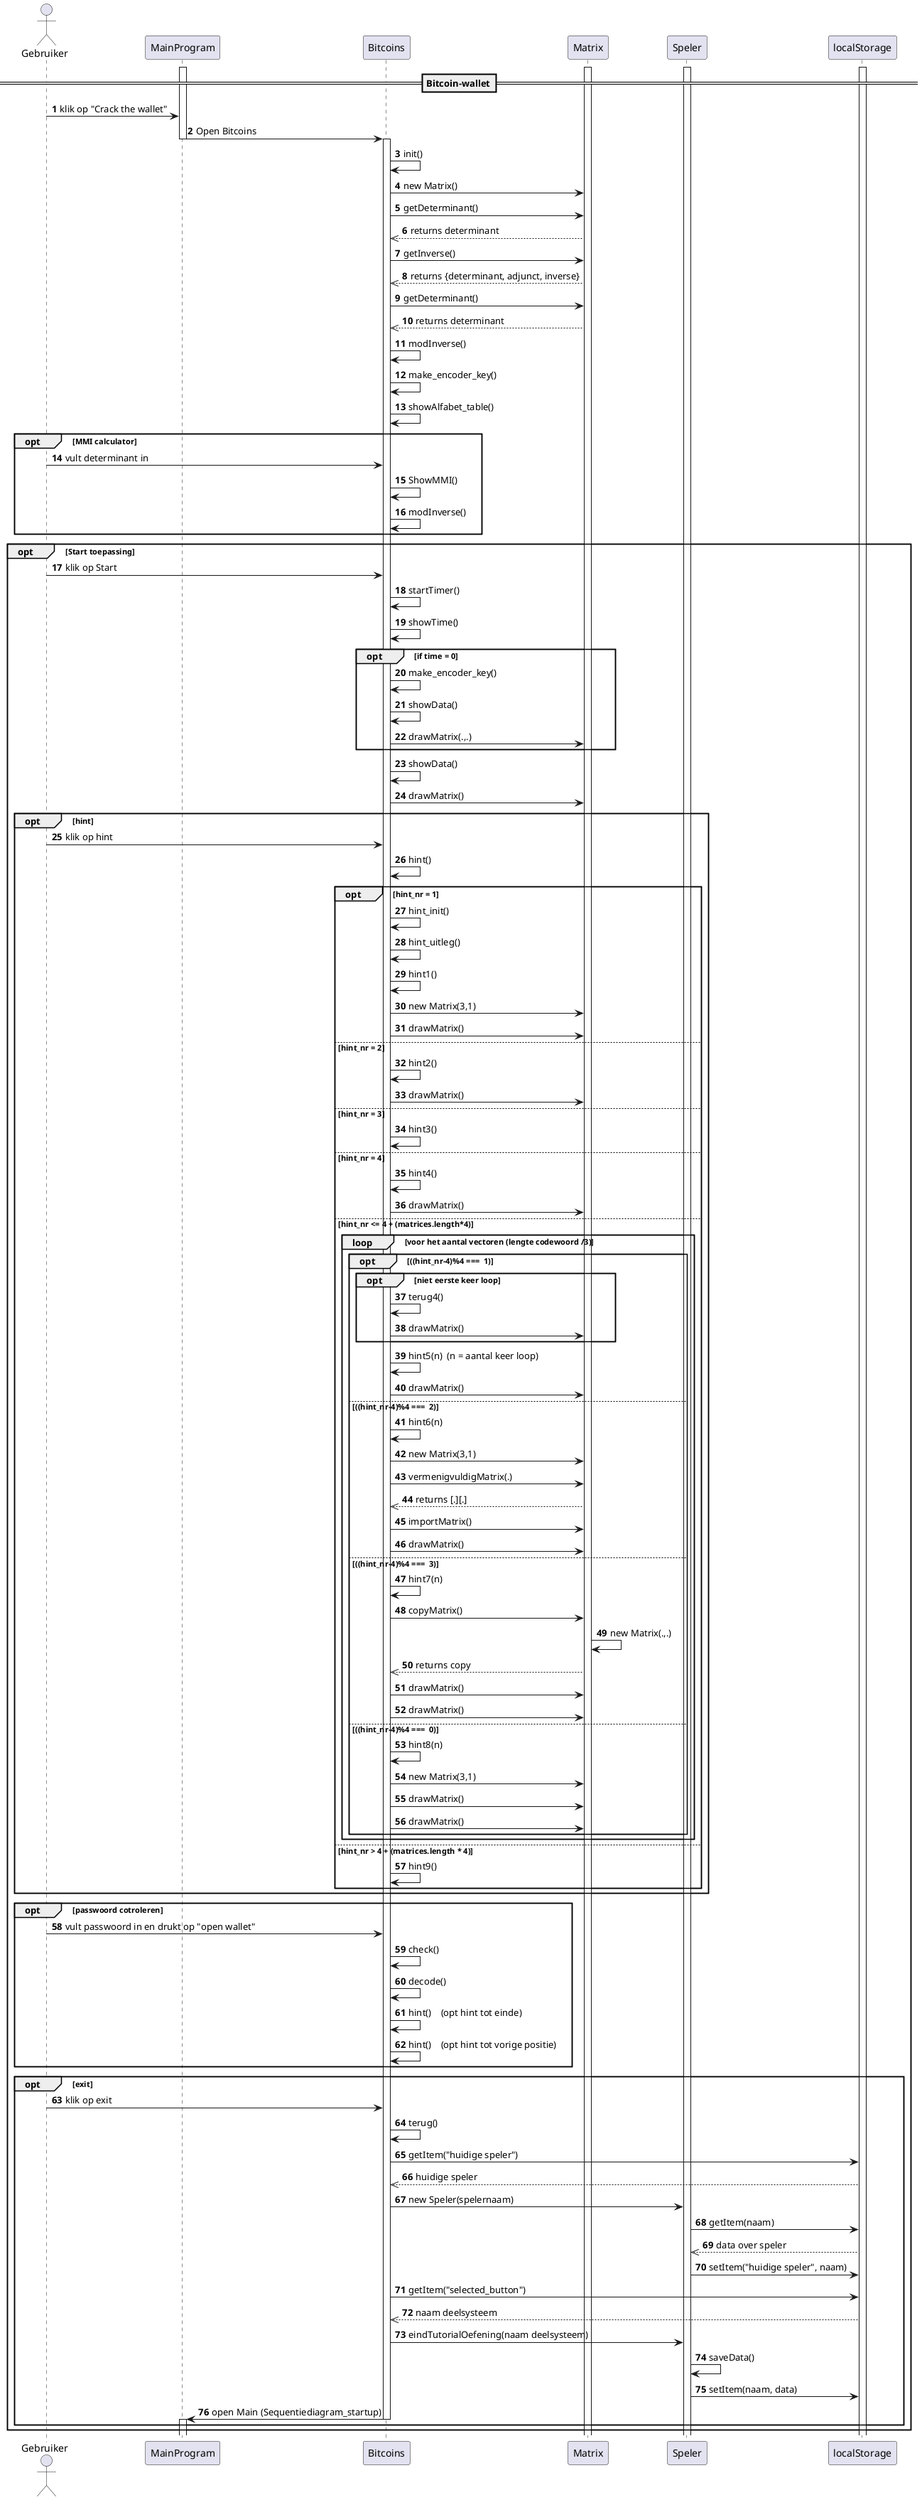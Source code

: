 @startuml
autonumber

actor Gebruiker
participant MainProgram
participant Bitcoins
participant Matrix
participant Speler
participant localStorage

activate MainProgram
activate Matrix
activate Speler
activate localStorage

==Bitcoin-wallet==

Gebruiker -> MainProgram: klik op "Crack the wallet"
MainProgram -> Bitcoins: Open Bitcoins
deactivate MainProgram
activate Bitcoins

Bitcoins -> Bitcoins: init()

Bitcoins -> Matrix: new Matrix()
Bitcoins -> Matrix: getDeterminant()
    Matrix -->> Bitcoins: returns determinant
Bitcoins -> Matrix: getInverse()
    Matrix -->> Bitcoins: returns {determinant, adjunct, inverse}
Bitcoins -> Matrix: getDeterminant()
    Matrix -->> Bitcoins: returns determinant
Bitcoins -> Bitcoins: modInverse()
Bitcoins -> Bitcoins: make_encoder_key()
Bitcoins -> Bitcoins: showAlfabet_table()


opt MMI calculator
    Gebruiker -> Bitcoins: vult determinant in
    Bitcoins -> Bitcoins: ShowMMI()
        Bitcoins -> Bitcoins: modInverse()
end

opt Start toepassing
    Gebruiker -> Bitcoins: klik op Start
    Bitcoins -> Bitcoins: startTimer()
        Bitcoins -> Bitcoins: showTime()
        opt if time = 0
            Bitcoins -> Bitcoins: make_encoder_key()
            Bitcoins -> Bitcoins: showData()
                Bitcoins -> Matrix: drawMatrix(.,.)
        end
        Bitcoins -> Bitcoins: showData()
            Bitcoins -> Matrix: drawMatrix()


        opt hint
            Gebruiker -> Bitcoins: klik op hint
            Bitcoins -> Bitcoins: hint()
            opt hint_nr = 1
                    Bitcoins -> Bitcoins: hint_init()
                        Bitcoins -> Bitcoins: hint_uitleg()
                    Bitcoins -> Bitcoins: hint1()
                        Bitcoins -> Matrix: new Matrix(3,1)
                        Bitcoins -> Matrix: drawMatrix()
                else hint_nr = 2
                    Bitcoins -> Bitcoins: hint2()
                        Bitcoins -> Matrix: drawMatrix()
                else hint_nr = 3
                    Bitcoins -> Bitcoins: hint3()
                else hint_nr = 4
                    Bitcoins -> Bitcoins: hint4()
                        Bitcoins -> Matrix: drawMatrix()
                else hint_nr <= 4 + (matrices.length*4)
                    loop voor het aantal vectoren (lengte codewoord /3)
                        opt ((hint_nr-4)%4 ===  1)
                                opt niet eerste keer loop
                                    Bitcoins -> Bitcoins: terug4()
                                        Bitcoins -> Matrix: drawMatrix()
                                end
                                Bitcoins -> Bitcoins: hint5(n)  (n = aantal keer loop)
                                    Bitcoins -> Matrix: drawMatrix()
                            else ((hint_nr-4)%4 ===  2)
                                Bitcoins -> Bitcoins: hint6(n)
                                    Bitcoins -> Matrix: new Matrix(3,1)
                                    Bitcoins -> Matrix: vermenigvuldigMatrix(.)
                                        Matrix -->> Bitcoins: returns [.][.]
                                    Bitcoins -> Matrix: importMatrix()
                                    Bitcoins -> Matrix: drawMatrix()
                            else ((hint_nr-4)%4 ===  3)
                                Bitcoins -> Bitcoins: hint7(n)
                                    Bitcoins -> Matrix: copyMatrix()
                                        Matrix -> Matrix: new Matrix(.,.)
                                        Matrix -->> Bitcoins: returns copy
                                    Bitcoins -> Matrix: drawMatrix()
                                    Bitcoins -> Matrix: drawMatrix()
                            else ((hint_nr-4)%4 ===  0)
                                Bitcoins -> Bitcoins: hint8(n)
                                    Bitcoins -> Matrix: new Matrix(3,1)
                                    Bitcoins -> Matrix: drawMatrix()
                                    Bitcoins -> Matrix: drawMatrix()
                        end
                    end
                else hint_nr > 4 + (matrices.length * 4)
                    Bitcoins -> Bitcoins: hint9()
            end
        end


        opt passwoord cotroleren
            Gebruiker -> Bitcoins: vult passwoord in en drukt op "open wallet"
            Bitcoins -> Bitcoins: check()
                Bitcoins -> Bitcoins: decode()
                    Bitcoins -> Bitcoins: hint()    (opt hint tot einde)
                    Bitcoins -> Bitcoins: hint()    (opt hint tot vorige positie)
        end


        opt exit
               Gebruiker -> Bitcoins: klik op exit
               Bitcoins -> Bitcoins: terug()
                   Bitcoins -> localStorage: getItem("huidige speler")
                       localStorage -->> Bitcoins: huidige speler

                   Bitcoins -> Speler: new Speler(spelernaam)
                       Speler -> localStorage: getItem(naam)
                           localStorage -->> Speler: data over speler
                       Speler -> localStorage: setItem("huidige speler", naam)

                   Bitcoins -> localStorage: getItem("selected_button")
                       localStorage -->> Bitcoins: naam deelsysteem

                   Bitcoins -> Speler: eindTutorialOefening(naam deelsysteem)
                       Speler -> Speler: saveData()
                           Speler -> localStorage: setItem(naam, data)

                   Bitcoins -> MainProgram: open Main (Sequentiediagram_startup)
                   deactivate Bitcoins
                   activate MainProgram
            end
end



@enduml